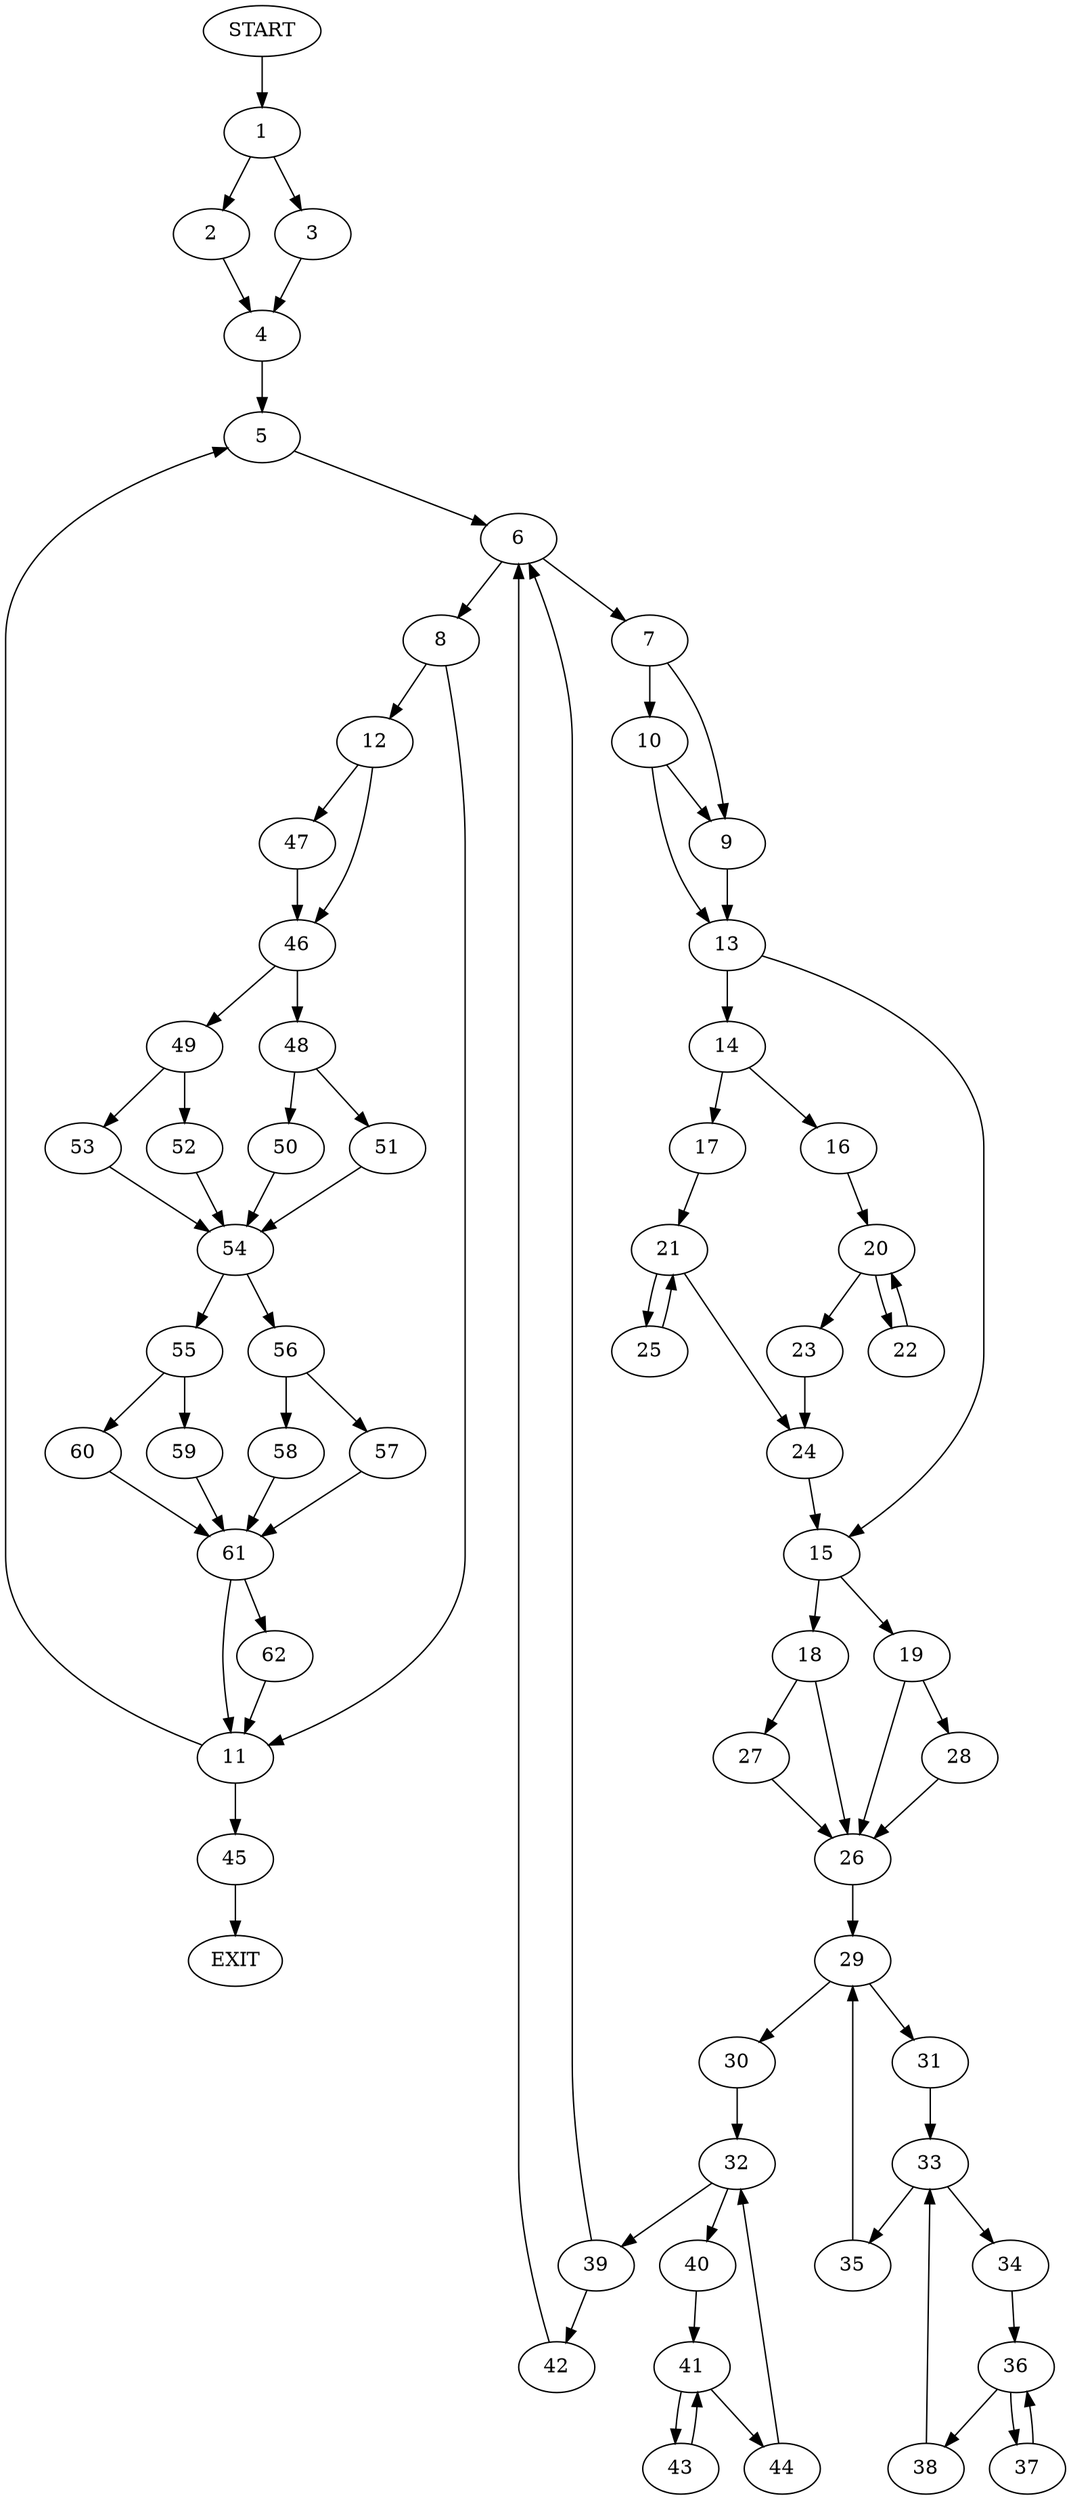 digraph {
0 [label="START"]
63 [label="EXIT"]
0 -> 1
1 -> 2
1 -> 3
2 -> 4
3 -> 4
4 -> 5
5 -> 6
6 -> 7
6 -> 8
7 -> 9
7 -> 10
8 -> 11
8 -> 12
10 -> 9
10 -> 13
9 -> 13
13 -> 14
13 -> 15
14 -> 16
14 -> 17
15 -> 18
15 -> 19
16 -> 20
17 -> 21
20 -> 22
20 -> 23
22 -> 20
23 -> 24
24 -> 15
21 -> 25
21 -> 24
25 -> 21
18 -> 26
18 -> 27
19 -> 26
19 -> 28
26 -> 29
28 -> 26
27 -> 26
29 -> 30
29 -> 31
30 -> 32
31 -> 33
33 -> 34
33 -> 35
35 -> 29
34 -> 36
36 -> 37
36 -> 38
38 -> 33
37 -> 36
32 -> 39
32 -> 40
40 -> 41
39 -> 6
39 -> 42
41 -> 43
41 -> 44
43 -> 41
44 -> 32
42 -> 6
11 -> 45
11 -> 5
12 -> 46
12 -> 47
46 -> 48
46 -> 49
47 -> 46
48 -> 50
48 -> 51
49 -> 52
49 -> 53
52 -> 54
53 -> 54
54 -> 55
54 -> 56
50 -> 54
51 -> 54
56 -> 57
56 -> 58
55 -> 59
55 -> 60
58 -> 61
57 -> 61
61 -> 62
61 -> 11
60 -> 61
59 -> 61
62 -> 11
45 -> 63
}
